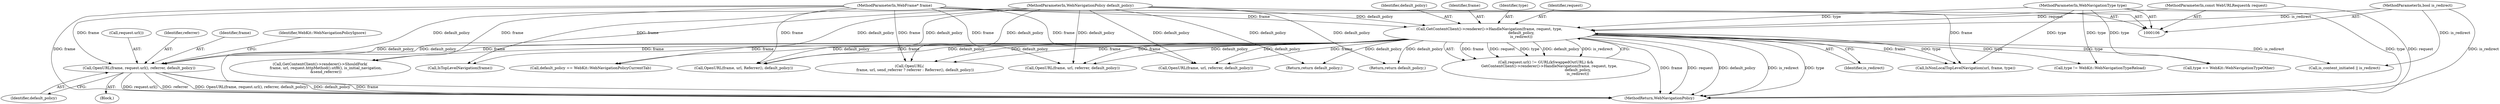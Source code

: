 digraph "0_Chrome_0a57375ad73780e61e1770a9d88b0529b0dbd33b@pointer" {
"1000144" [label="(Call,OpenURL(frame, request.url(), referrer, default_policy))"];
"1000120" [label="(Call,GetContentClient()->renderer()->HandleNavigation(frame, request, type,\n                                                       default_policy,\n                                                       is_redirect))"];
"1000107" [label="(MethodParameterIn,WebFrame* frame)"];
"1000108" [label="(MethodParameterIn,const WebURLRequest& request)"];
"1000109" [label="(MethodParameterIn,WebNavigationType type)"];
"1000111" [label="(MethodParameterIn,WebNavigationPolicy default_policy)"];
"1000112" [label="(MethodParameterIn,bool is_redirect)"];
"1000182" [label="(Call,is_content_initiated || is_redirect)"];
"1000330" [label="(Call,GetContentClient()->renderer()->ShouldFork(\n          frame, url, request.httpMethod().utf8(), is_initial_navigation,\n          &send_referrer))"];
"1000122" [label="(Identifier,request)"];
"1000232" [label="(Call,IsTopLevelNavigation(frame))"];
"1000143" [label="(Block,)"];
"1000386" [label="(Call,OpenURL(frame, url, Referrer(), default_policy))"];
"1000380" [label="(Call,type == WebKit::WebNavigationTypeOther)"];
"1000111" [label="(MethodParameterIn,WebNavigationPolicy default_policy)"];
"1000109" [label="(MethodParameterIn,WebNavigationType type)"];
"1000340" [label="(Call,OpenURL(\n          frame, url, send_referrer ? referrer : Referrer(), default_policy))"];
"1000120" [label="(Call,GetContentClient()->renderer()->HandleNavigation(frame, request, type,\n                                                       default_policy,\n                                                       is_redirect))"];
"1000148" [label="(Identifier,default_policy)"];
"1000108" [label="(MethodParameterIn,const WebURLRequest& request)"];
"1000147" [label="(Identifier,referrer)"];
"1000296" [label="(Call,type != WebKit::WebNavigationTypeReload)"];
"1000393" [label="(Return,return default_policy;)"];
"1000146" [label="(Call,request.url())"];
"1000124" [label="(Identifier,default_policy)"];
"1000245" [label="(Call,OpenURL(frame, url, referrer, default_policy))"];
"1000153" [label="(Return,return default_policy;)"];
"1000107" [label="(MethodParameterIn,WebFrame* frame)"];
"1000125" [label="(Identifier,is_redirect)"];
"1000112" [label="(MethodParameterIn,bool is_redirect)"];
"1000377" [label="(Call,default_policy == WebKit::WebNavigationPolicyCurrentTab)"];
"1000115" [label="(Call,request.url() != GURL(kSwappedOutURL) &&\n      GetContentClient()->renderer()->HandleNavigation(frame, request, type,\n                                                       default_policy,\n                                                       is_redirect))"];
"1000201" [label="(Call,OpenURL(frame, url, referrer, default_policy))"];
"1000145" [label="(Identifier,frame)"];
"1000218" [label="(Call,IsNonLocalTopLevelNavigation(url, frame, type))"];
"1000150" [label="(Identifier,WebKit::WebNavigationPolicyIgnore)"];
"1000395" [label="(MethodReturn,WebNavigationPolicy)"];
"1000121" [label="(Identifier,frame)"];
"1000123" [label="(Identifier,type)"];
"1000144" [label="(Call,OpenURL(frame, request.url(), referrer, default_policy))"];
"1000144" -> "1000143"  [label="AST: "];
"1000144" -> "1000148"  [label="CFG: "];
"1000145" -> "1000144"  [label="AST: "];
"1000146" -> "1000144"  [label="AST: "];
"1000147" -> "1000144"  [label="AST: "];
"1000148" -> "1000144"  [label="AST: "];
"1000150" -> "1000144"  [label="CFG: "];
"1000144" -> "1000395"  [label="DDG: OpenURL(frame, request.url(), referrer, default_policy)"];
"1000144" -> "1000395"  [label="DDG: default_policy"];
"1000144" -> "1000395"  [label="DDG: frame"];
"1000144" -> "1000395"  [label="DDG: request.url()"];
"1000144" -> "1000395"  [label="DDG: referrer"];
"1000120" -> "1000144"  [label="DDG: frame"];
"1000120" -> "1000144"  [label="DDG: default_policy"];
"1000107" -> "1000144"  [label="DDG: frame"];
"1000111" -> "1000144"  [label="DDG: default_policy"];
"1000120" -> "1000115"  [label="AST: "];
"1000120" -> "1000125"  [label="CFG: "];
"1000121" -> "1000120"  [label="AST: "];
"1000122" -> "1000120"  [label="AST: "];
"1000123" -> "1000120"  [label="AST: "];
"1000124" -> "1000120"  [label="AST: "];
"1000125" -> "1000120"  [label="AST: "];
"1000115" -> "1000120"  [label="CFG: "];
"1000120" -> "1000395"  [label="DDG: is_redirect"];
"1000120" -> "1000395"  [label="DDG: type"];
"1000120" -> "1000395"  [label="DDG: frame"];
"1000120" -> "1000395"  [label="DDG: request"];
"1000120" -> "1000395"  [label="DDG: default_policy"];
"1000120" -> "1000115"  [label="DDG: frame"];
"1000120" -> "1000115"  [label="DDG: request"];
"1000120" -> "1000115"  [label="DDG: type"];
"1000120" -> "1000115"  [label="DDG: default_policy"];
"1000120" -> "1000115"  [label="DDG: is_redirect"];
"1000107" -> "1000120"  [label="DDG: frame"];
"1000108" -> "1000120"  [label="DDG: request"];
"1000109" -> "1000120"  [label="DDG: type"];
"1000111" -> "1000120"  [label="DDG: default_policy"];
"1000112" -> "1000120"  [label="DDG: is_redirect"];
"1000120" -> "1000153"  [label="DDG: default_policy"];
"1000120" -> "1000182"  [label="DDG: is_redirect"];
"1000120" -> "1000201"  [label="DDG: frame"];
"1000120" -> "1000201"  [label="DDG: default_policy"];
"1000120" -> "1000218"  [label="DDG: frame"];
"1000120" -> "1000218"  [label="DDG: type"];
"1000120" -> "1000232"  [label="DDG: frame"];
"1000120" -> "1000245"  [label="DDG: frame"];
"1000120" -> "1000245"  [label="DDG: default_policy"];
"1000120" -> "1000296"  [label="DDG: type"];
"1000120" -> "1000330"  [label="DDG: frame"];
"1000120" -> "1000340"  [label="DDG: frame"];
"1000120" -> "1000340"  [label="DDG: default_policy"];
"1000120" -> "1000377"  [label="DDG: default_policy"];
"1000120" -> "1000380"  [label="DDG: type"];
"1000120" -> "1000386"  [label="DDG: frame"];
"1000120" -> "1000386"  [label="DDG: default_policy"];
"1000120" -> "1000393"  [label="DDG: default_policy"];
"1000107" -> "1000106"  [label="AST: "];
"1000107" -> "1000395"  [label="DDG: frame"];
"1000107" -> "1000201"  [label="DDG: frame"];
"1000107" -> "1000218"  [label="DDG: frame"];
"1000107" -> "1000232"  [label="DDG: frame"];
"1000107" -> "1000245"  [label="DDG: frame"];
"1000107" -> "1000330"  [label="DDG: frame"];
"1000107" -> "1000340"  [label="DDG: frame"];
"1000107" -> "1000386"  [label="DDG: frame"];
"1000108" -> "1000106"  [label="AST: "];
"1000108" -> "1000395"  [label="DDG: request"];
"1000109" -> "1000106"  [label="AST: "];
"1000109" -> "1000395"  [label="DDG: type"];
"1000109" -> "1000218"  [label="DDG: type"];
"1000109" -> "1000296"  [label="DDG: type"];
"1000109" -> "1000380"  [label="DDG: type"];
"1000111" -> "1000106"  [label="AST: "];
"1000111" -> "1000395"  [label="DDG: default_policy"];
"1000111" -> "1000153"  [label="DDG: default_policy"];
"1000111" -> "1000201"  [label="DDG: default_policy"];
"1000111" -> "1000245"  [label="DDG: default_policy"];
"1000111" -> "1000340"  [label="DDG: default_policy"];
"1000111" -> "1000377"  [label="DDG: default_policy"];
"1000111" -> "1000386"  [label="DDG: default_policy"];
"1000111" -> "1000393"  [label="DDG: default_policy"];
"1000112" -> "1000106"  [label="AST: "];
"1000112" -> "1000395"  [label="DDG: is_redirect"];
"1000112" -> "1000182"  [label="DDG: is_redirect"];
}
